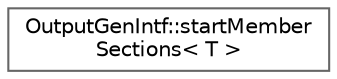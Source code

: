 digraph "Graphical Class Hierarchy"
{
 // INTERACTIVE_SVG=YES
 // LATEX_PDF_SIZE
  bgcolor="transparent";
  edge [fontname=Helvetica,fontsize=10,labelfontname=Helvetica,labelfontsize=10];
  node [fontname=Helvetica,fontsize=10,shape=box,height=0.2,width=0.4];
  rankdir="LR";
  Node0 [label="OutputGenIntf::startMember\lSections\< T \>",height=0.2,width=0.4,color="grey40", fillcolor="white", style="filled",URL="$dc/d48/struct_output_gen_intf_1_1start_member_sections.html",tooltip=" "];
}
